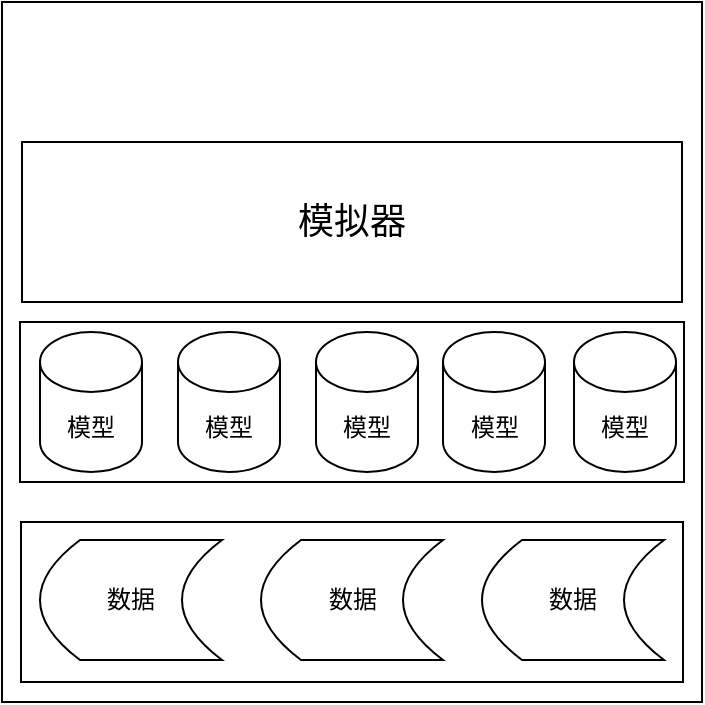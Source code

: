 <mxfile version="14.2.9" type="github">
  <diagram id="cT-N5-rRiJBI2SwcwNPG" name="Page-1">
    <mxGraphModel dx="868" dy="482" grid="1" gridSize="10" guides="1" tooltips="1" connect="1" arrows="1" fold="1" page="1" pageScale="1" pageWidth="827" pageHeight="1169" math="0" shadow="0">
      <root>
        <mxCell id="0" />
        <mxCell id="1" parent="0" />
        <mxCell id="I3_27z-SmtsdhZhpI8Wi-1" value="" style="whiteSpace=wrap;html=1;aspect=fixed;" vertex="1" parent="1">
          <mxGeometry x="150" y="60" width="350" height="350" as="geometry" />
        </mxCell>
        <mxCell id="I3_27z-SmtsdhZhpI8Wi-2" value="" style="rounded=0;whiteSpace=wrap;html=1;" vertex="1" parent="1">
          <mxGeometry x="159.5" y="320" width="331" height="80" as="geometry" />
        </mxCell>
        <mxCell id="I3_27z-SmtsdhZhpI8Wi-11" value="数据" style="shape=dataStorage;whiteSpace=wrap;html=1;fixedSize=1;" vertex="1" parent="1">
          <mxGeometry x="169" y="329" width="91" height="60" as="geometry" />
        </mxCell>
        <mxCell id="I3_27z-SmtsdhZhpI8Wi-17" value="数据" style="shape=dataStorage;whiteSpace=wrap;html=1;fixedSize=1;" vertex="1" parent="1">
          <mxGeometry x="279.5" y="329" width="91" height="60" as="geometry" />
        </mxCell>
        <mxCell id="I3_27z-SmtsdhZhpI8Wi-18" value="数据" style="shape=dataStorage;whiteSpace=wrap;html=1;fixedSize=1;" vertex="1" parent="1">
          <mxGeometry x="390" y="329" width="91" height="60" as="geometry" />
        </mxCell>
        <mxCell id="I3_27z-SmtsdhZhpI8Wi-19" value="" style="rounded=0;whiteSpace=wrap;html=1;" vertex="1" parent="1">
          <mxGeometry x="159" y="220" width="332" height="80" as="geometry" />
        </mxCell>
        <mxCell id="I3_27z-SmtsdhZhpI8Wi-20" value="模型" style="shape=cylinder3;whiteSpace=wrap;html=1;boundedLbl=1;backgroundOutline=1;size=15;" vertex="1" parent="1">
          <mxGeometry x="169" y="225" width="51" height="70" as="geometry" />
        </mxCell>
        <mxCell id="I3_27z-SmtsdhZhpI8Wi-21" value="模型" style="shape=cylinder3;whiteSpace=wrap;html=1;boundedLbl=1;backgroundOutline=1;size=15;" vertex="1" parent="1">
          <mxGeometry x="238" y="225" width="51" height="70" as="geometry" />
        </mxCell>
        <mxCell id="I3_27z-SmtsdhZhpI8Wi-22" value="模型" style="shape=cylinder3;whiteSpace=wrap;html=1;boundedLbl=1;backgroundOutline=1;size=15;" vertex="1" parent="1">
          <mxGeometry x="307" y="225" width="51" height="70" as="geometry" />
        </mxCell>
        <mxCell id="I3_27z-SmtsdhZhpI8Wi-23" value="模型" style="shape=cylinder3;whiteSpace=wrap;html=1;boundedLbl=1;backgroundOutline=1;size=15;" vertex="1" parent="1">
          <mxGeometry x="370.5" y="225" width="51" height="70" as="geometry" />
        </mxCell>
        <mxCell id="I3_27z-SmtsdhZhpI8Wi-24" value="模型" style="shape=cylinder3;whiteSpace=wrap;html=1;boundedLbl=1;backgroundOutline=1;size=15;" vertex="1" parent="1">
          <mxGeometry x="436" y="225" width="51" height="70" as="geometry" />
        </mxCell>
        <mxCell id="I3_27z-SmtsdhZhpI8Wi-27" value="&lt;font style=&quot;font-size: 18px&quot;&gt;模拟器&lt;/font&gt;" style="rounded=0;whiteSpace=wrap;html=1;" vertex="1" parent="1">
          <mxGeometry x="160" y="130" width="330" height="80" as="geometry" />
        </mxCell>
      </root>
    </mxGraphModel>
  </diagram>
</mxfile>
